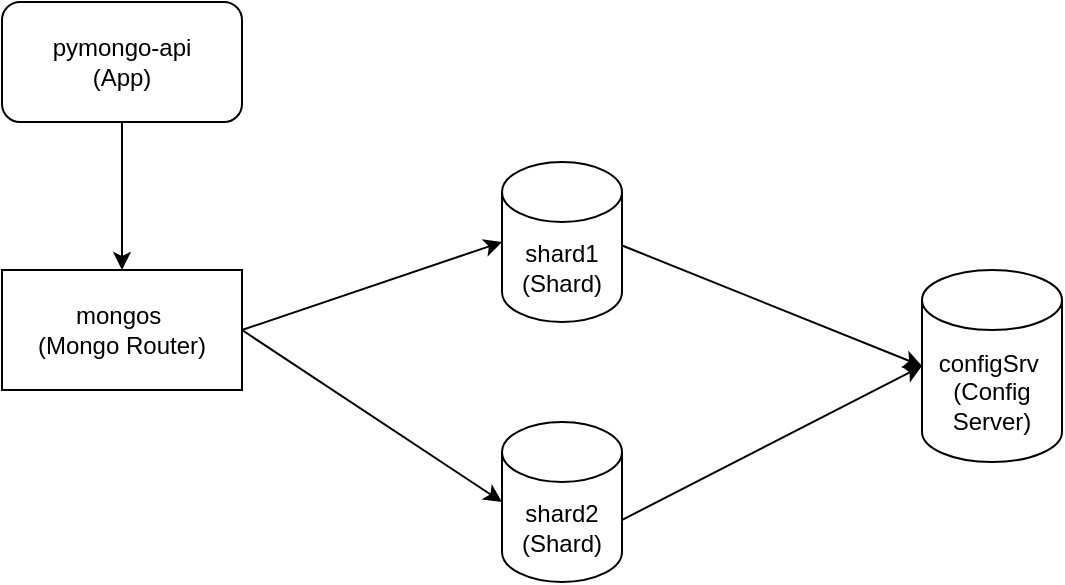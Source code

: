 <mxfile version="28.0.4">
  <diagram name="Page-1" id="-H_mtQnk-PTXWXPvYvuk">
    <mxGraphModel dx="1425" dy="828" grid="1" gridSize="10" guides="1" tooltips="1" connect="1" arrows="1" fold="1" page="1" pageScale="1" pageWidth="1169" pageHeight="827" math="0" shadow="0">
      <root>
        <mxCell id="0" />
        <mxCell id="1" parent="0" />
        <mxCell id="zA23MoTUsTF4_91t8viU-3" value="pymongo-api&lt;div&gt;(App)&lt;/div&gt;" style="rounded=1;whiteSpace=wrap;html=1;" parent="1" vertex="1">
          <mxGeometry x="350" y="280" width="120" height="60" as="geometry" />
        </mxCell>
        <mxCell id="wK2JVPd73Z1vm1DxUgkJ-1" value="mongos&amp;nbsp;&lt;div&gt;(Mongo Router)&lt;/div&gt;" style="rounded=0;whiteSpace=wrap;html=1;" parent="1" vertex="1">
          <mxGeometry x="350" y="414" width="120" height="60" as="geometry" />
        </mxCell>
        <mxCell id="wK2JVPd73Z1vm1DxUgkJ-2" value="shard1&lt;div&gt;(Shard)&lt;/div&gt;" style="shape=cylinder3;whiteSpace=wrap;html=1;boundedLbl=1;backgroundOutline=1;size=15;" parent="1" vertex="1">
          <mxGeometry x="600" y="360" width="60" height="80" as="geometry" />
        </mxCell>
        <mxCell id="wK2JVPd73Z1vm1DxUgkJ-3" value="shard2&lt;div&gt;(Shard)&lt;/div&gt;" style="shape=cylinder3;whiteSpace=wrap;html=1;boundedLbl=1;backgroundOutline=1;size=15;" parent="1" vertex="1">
          <mxGeometry x="600" y="490" width="60" height="80" as="geometry" />
        </mxCell>
        <mxCell id="wK2JVPd73Z1vm1DxUgkJ-5" value="" style="endArrow=none;html=1;rounded=0;entryX=0.5;entryY=1;entryDx=0;entryDy=0;endFill=0;startArrow=classic;startFill=1;" parent="1" source="wK2JVPd73Z1vm1DxUgkJ-1" target="zA23MoTUsTF4_91t8viU-3" edge="1">
          <mxGeometry width="50" height="50" relative="1" as="geometry">
            <mxPoint x="440" y="460" as="sourcePoint" />
            <mxPoint x="490" y="410" as="targetPoint" />
          </mxGeometry>
        </mxCell>
        <mxCell id="wK2JVPd73Z1vm1DxUgkJ-6" value="" style="endArrow=none;html=1;rounded=0;exitX=0;exitY=0.5;exitDx=0;exitDy=0;exitPerimeter=0;entryX=1;entryY=0.5;entryDx=0;entryDy=0;startArrow=classic;startFill=1;" parent="1" source="wK2JVPd73Z1vm1DxUgkJ-3" target="wK2JVPd73Z1vm1DxUgkJ-1" edge="1">
          <mxGeometry width="50" height="50" relative="1" as="geometry">
            <mxPoint x="440" y="460" as="sourcePoint" />
            <mxPoint x="490" y="410" as="targetPoint" />
          </mxGeometry>
        </mxCell>
        <mxCell id="wK2JVPd73Z1vm1DxUgkJ-7" value="" style="endArrow=none;html=1;rounded=0;exitX=0;exitY=0.5;exitDx=0;exitDy=0;exitPerimeter=0;entryX=1;entryY=0.5;entryDx=0;entryDy=0;startArrow=classic;startFill=1;" parent="1" source="wK2JVPd73Z1vm1DxUgkJ-2" target="wK2JVPd73Z1vm1DxUgkJ-1" edge="1">
          <mxGeometry width="50" height="50" relative="1" as="geometry">
            <mxPoint x="400" y="564" as="sourcePoint" />
            <mxPoint x="420" y="470" as="targetPoint" />
          </mxGeometry>
        </mxCell>
        <mxCell id="wK2JVPd73Z1vm1DxUgkJ-8" value="configSrv&amp;nbsp;&lt;div&gt;(Config Server)&lt;/div&gt;" style="shape=cylinder3;whiteSpace=wrap;html=1;boundedLbl=1;backgroundOutline=1;size=15;" parent="1" vertex="1">
          <mxGeometry x="810" y="414" width="70" height="96" as="geometry" />
        </mxCell>
        <mxCell id="wK2JVPd73Z1vm1DxUgkJ-9" value="" style="endArrow=none;html=1;rounded=0;entryX=1.001;entryY=0.522;entryDx=0;entryDy=0;entryPerimeter=0;exitX=0;exitY=0.5;exitDx=0;exitDy=0;exitPerimeter=0;startArrow=classic;startFill=1;" parent="1" source="wK2JVPd73Z1vm1DxUgkJ-8" target="wK2JVPd73Z1vm1DxUgkJ-2" edge="1">
          <mxGeometry width="50" height="50" relative="1" as="geometry">
            <mxPoint x="650" y="570" as="sourcePoint" />
            <mxPoint x="700" y="520" as="targetPoint" />
          </mxGeometry>
        </mxCell>
        <mxCell id="wK2JVPd73Z1vm1DxUgkJ-10" value="" style="endArrow=none;html=1;rounded=0;entryX=1.006;entryY=0.61;entryDx=0;entryDy=0;entryPerimeter=0;exitX=0;exitY=0.5;exitDx=0;exitDy=0;exitPerimeter=0;startArrow=classic;startFill=1;" parent="1" source="wK2JVPd73Z1vm1DxUgkJ-8" target="wK2JVPd73Z1vm1DxUgkJ-3" edge="1">
          <mxGeometry width="50" height="50" relative="1" as="geometry">
            <mxPoint x="829" y="519" as="sourcePoint" />
            <mxPoint x="710" y="460" as="targetPoint" />
          </mxGeometry>
        </mxCell>
      </root>
    </mxGraphModel>
  </diagram>
</mxfile>
